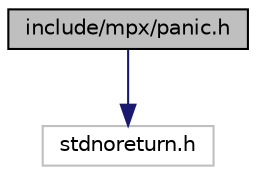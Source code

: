 digraph "include/mpx/panic.h"
{
 // LATEX_PDF_SIZE
  edge [fontname="Helvetica",fontsize="10",labelfontname="Helvetica",labelfontsize="10"];
  node [fontname="Helvetica",fontsize="10",shape=record];
  Node1 [label="include/mpx/panic.h",height=0.2,width=0.4,color="black", fillcolor="grey75", style="filled", fontcolor="black",tooltip="Common system functions and definitions."];
  Node1 -> Node2 [color="midnightblue",fontsize="10",style="solid",fontname="Helvetica"];
  Node2 [label="stdnoreturn.h",height=0.2,width=0.4,color="grey75", fillcolor="white", style="filled",tooltip=" "];
}
